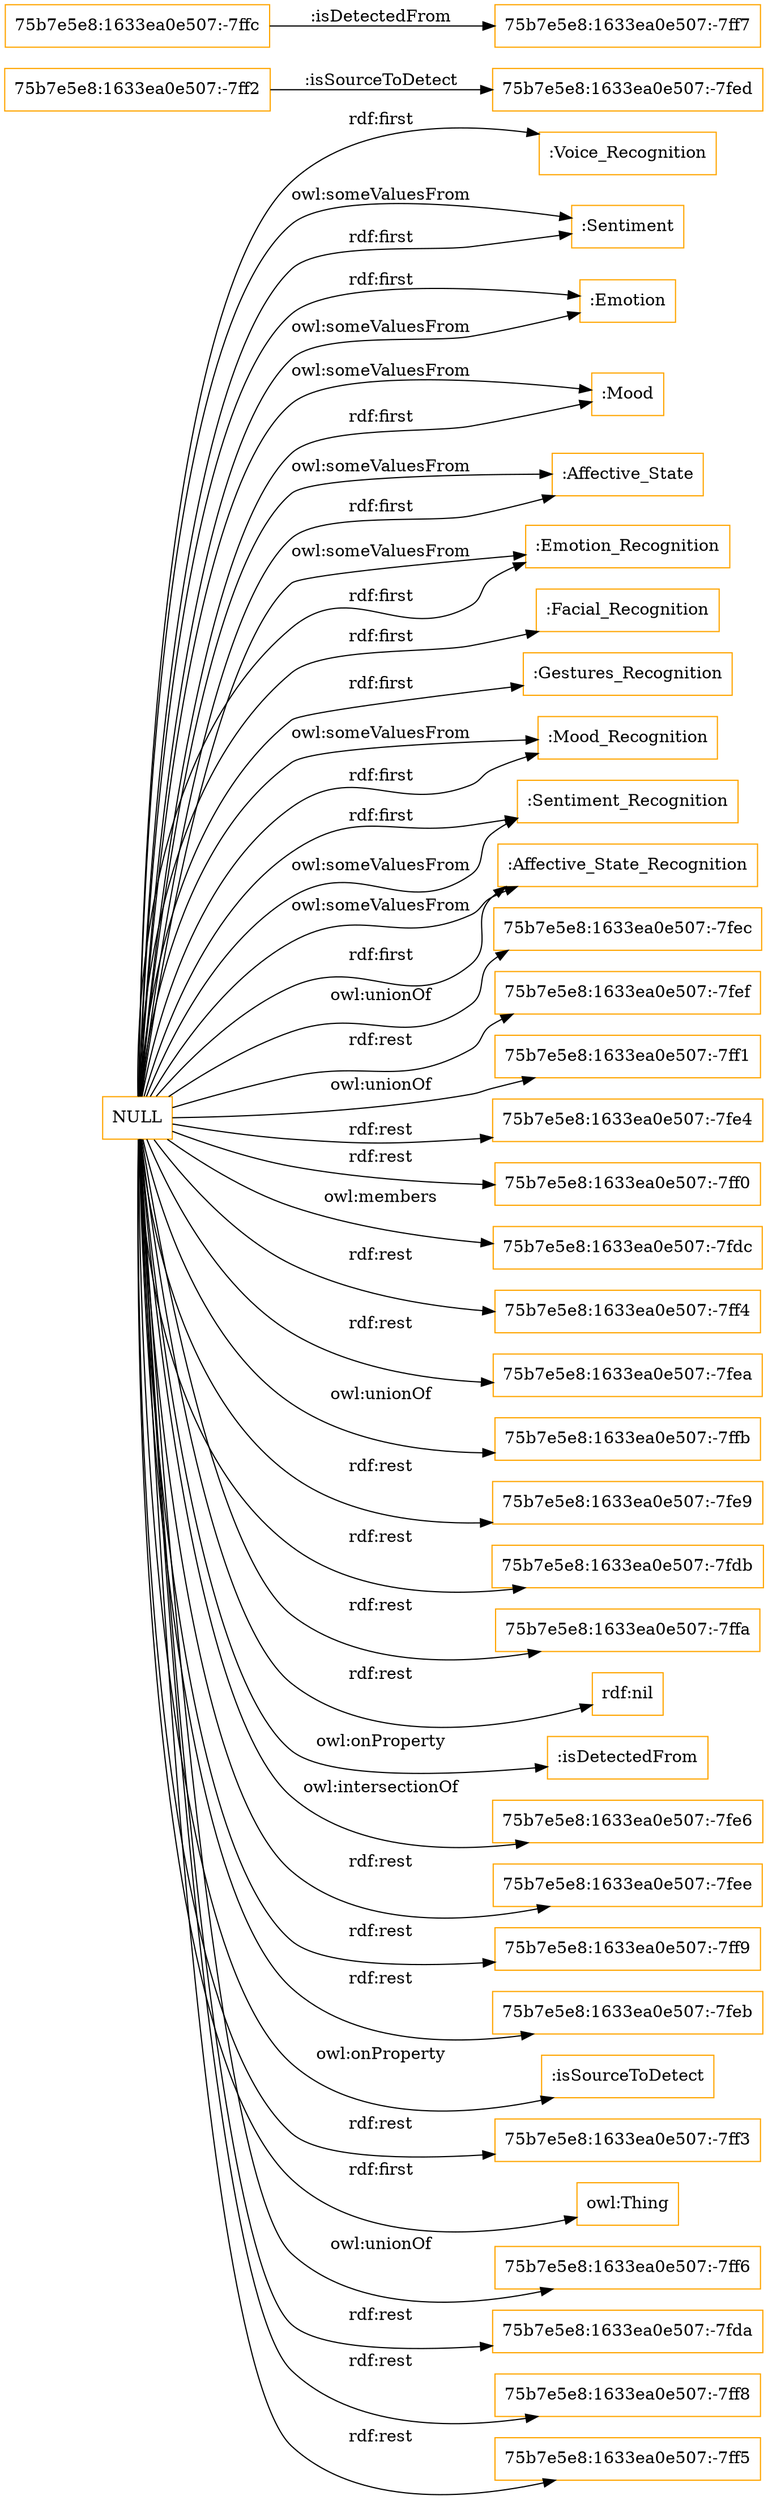 digraph ar2dtool_diagram { 
rankdir=LR;
size="1501"
node [shape = rectangle, color="orange"]; ":Voice_Recognition" "75b7e5e8:1633ea0e507:-7fed" ":Sentiment" "75b7e5e8:1633ea0e507:-7ffc" ":Emotion" ":Mood" ":Affective_State" ":Emotion_Recognition" "75b7e5e8:1633ea0e507:-7ff7" ":Facial_Recognition" ":Gestures_Recognition" ":Mood_Recognition" ":Sentiment_Recognition" "75b7e5e8:1633ea0e507:-7ff2" ":Affective_State_Recognition" ; /*classes style*/
	"NULL" -> ":Sentiment_Recognition" [ label = "rdf:first" ];
	"NULL" -> "75b7e5e8:1633ea0e507:-7fec" [ label = "owl:unionOf" ];
	"NULL" -> "75b7e5e8:1633ea0e507:-7fef" [ label = "rdf:rest" ];
	"NULL" -> ":Voice_Recognition" [ label = "rdf:first" ];
	"NULL" -> ":Mood_Recognition" [ label = "owl:someValuesFrom" ];
	"NULL" -> "75b7e5e8:1633ea0e507:-7ff1" [ label = "owl:unionOf" ];
	"NULL" -> "75b7e5e8:1633ea0e507:-7fe4" [ label = "rdf:rest" ];
	"NULL" -> ":Emotion_Recognition" [ label = "owl:someValuesFrom" ];
	"NULL" -> "75b7e5e8:1633ea0e507:-7ff0" [ label = "rdf:rest" ];
	"NULL" -> "75b7e5e8:1633ea0e507:-7fdc" [ label = "owl:members" ];
	"NULL" -> "75b7e5e8:1633ea0e507:-7ff4" [ label = "rdf:rest" ];
	"NULL" -> ":Emotion_Recognition" [ label = "rdf:first" ];
	"NULL" -> "75b7e5e8:1633ea0e507:-7fea" [ label = "rdf:rest" ];
	"NULL" -> ":Facial_Recognition" [ label = "rdf:first" ];
	"NULL" -> "75b7e5e8:1633ea0e507:-7ffb" [ label = "owl:unionOf" ];
	"NULL" -> "75b7e5e8:1633ea0e507:-7fe9" [ label = "rdf:rest" ];
	"NULL" -> "75b7e5e8:1633ea0e507:-7fdb" [ label = "rdf:rest" ];
	"NULL" -> "75b7e5e8:1633ea0e507:-7ffa" [ label = "rdf:rest" ];
	"NULL" -> "rdf:nil" [ label = "rdf:rest" ];
	"NULL" -> ":isDetectedFrom" [ label = "owl:onProperty" ];
	"NULL" -> "75b7e5e8:1633ea0e507:-7fe6" [ label = "owl:intersectionOf" ];
	"NULL" -> "75b7e5e8:1633ea0e507:-7fee" [ label = "rdf:rest" ];
	"NULL" -> ":Mood" [ label = "owl:someValuesFrom" ];
	"NULL" -> "75b7e5e8:1633ea0e507:-7ff9" [ label = "rdf:rest" ];
	"NULL" -> "75b7e5e8:1633ea0e507:-7feb" [ label = "rdf:rest" ];
	"NULL" -> ":Emotion" [ label = "rdf:first" ];
	"NULL" -> ":Sentiment" [ label = "owl:someValuesFrom" ];
	"NULL" -> ":isSourceToDetect" [ label = "owl:onProperty" ];
	"NULL" -> "75b7e5e8:1633ea0e507:-7ff3" [ label = "rdf:rest" ];
	"NULL" -> "owl:Thing" [ label = "rdf:first" ];
	"NULL" -> ":Emotion" [ label = "owl:someValuesFrom" ];
	"NULL" -> ":Affective_State_Recognition" [ label = "owl:someValuesFrom" ];
	"NULL" -> ":Affective_State" [ label = "owl:someValuesFrom" ];
	"NULL" -> ":Mood_Recognition" [ label = "rdf:first" ];
	"NULL" -> "75b7e5e8:1633ea0e507:-7ff6" [ label = "owl:unionOf" ];
	"NULL" -> ":Gestures_Recognition" [ label = "rdf:first" ];
	"NULL" -> ":Sentiment_Recognition" [ label = "owl:someValuesFrom" ];
	"NULL" -> "75b7e5e8:1633ea0e507:-7fda" [ label = "rdf:rest" ];
	"NULL" -> ":Mood" [ label = "rdf:first" ];
	"NULL" -> ":Affective_State_Recognition" [ label = "rdf:first" ];
	"NULL" -> ":Affective_State" [ label = "rdf:first" ];
	"NULL" -> "75b7e5e8:1633ea0e507:-7ff8" [ label = "rdf:rest" ];
	"NULL" -> ":Sentiment" [ label = "rdf:first" ];
	"NULL" -> "75b7e5e8:1633ea0e507:-7ff5" [ label = "rdf:rest" ];
	"75b7e5e8:1633ea0e507:-7ffc" -> "75b7e5e8:1633ea0e507:-7ff7" [ label = ":isDetectedFrom" ];
	"75b7e5e8:1633ea0e507:-7ff2" -> "75b7e5e8:1633ea0e507:-7fed" [ label = ":isSourceToDetect" ];

}
